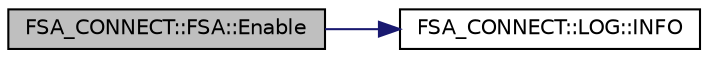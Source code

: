 digraph "FSA_CONNECT::FSA::Enable"
{
 // LATEX_PDF_SIZE
  edge [fontname="Helvetica",fontsize="10",labelfontname="Helvetica",labelfontsize="10"];
  node [fontname="Helvetica",fontsize="10",shape=record];
  rankdir="LR";
  Node1 [label="FSA_CONNECT::FSA::Enable",height=0.2,width=0.4,color="black", fillcolor="grey75", style="filled", fontcolor="black",tooltip="servo on"];
  Node1 -> Node2 [color="midnightblue",fontsize="10",style="solid",fontname="Helvetica"];
  Node2 [label="FSA_CONNECT::LOG::INFO",height=0.2,width=0.4,color="black", fillcolor="white", style="filled",URL="$namespace_f_s_a___c_o_n_n_e_c_t_1_1_l_o_g.html#a7d72cd7a6a044da9a686e4205d55f6ed",tooltip=" "];
}
